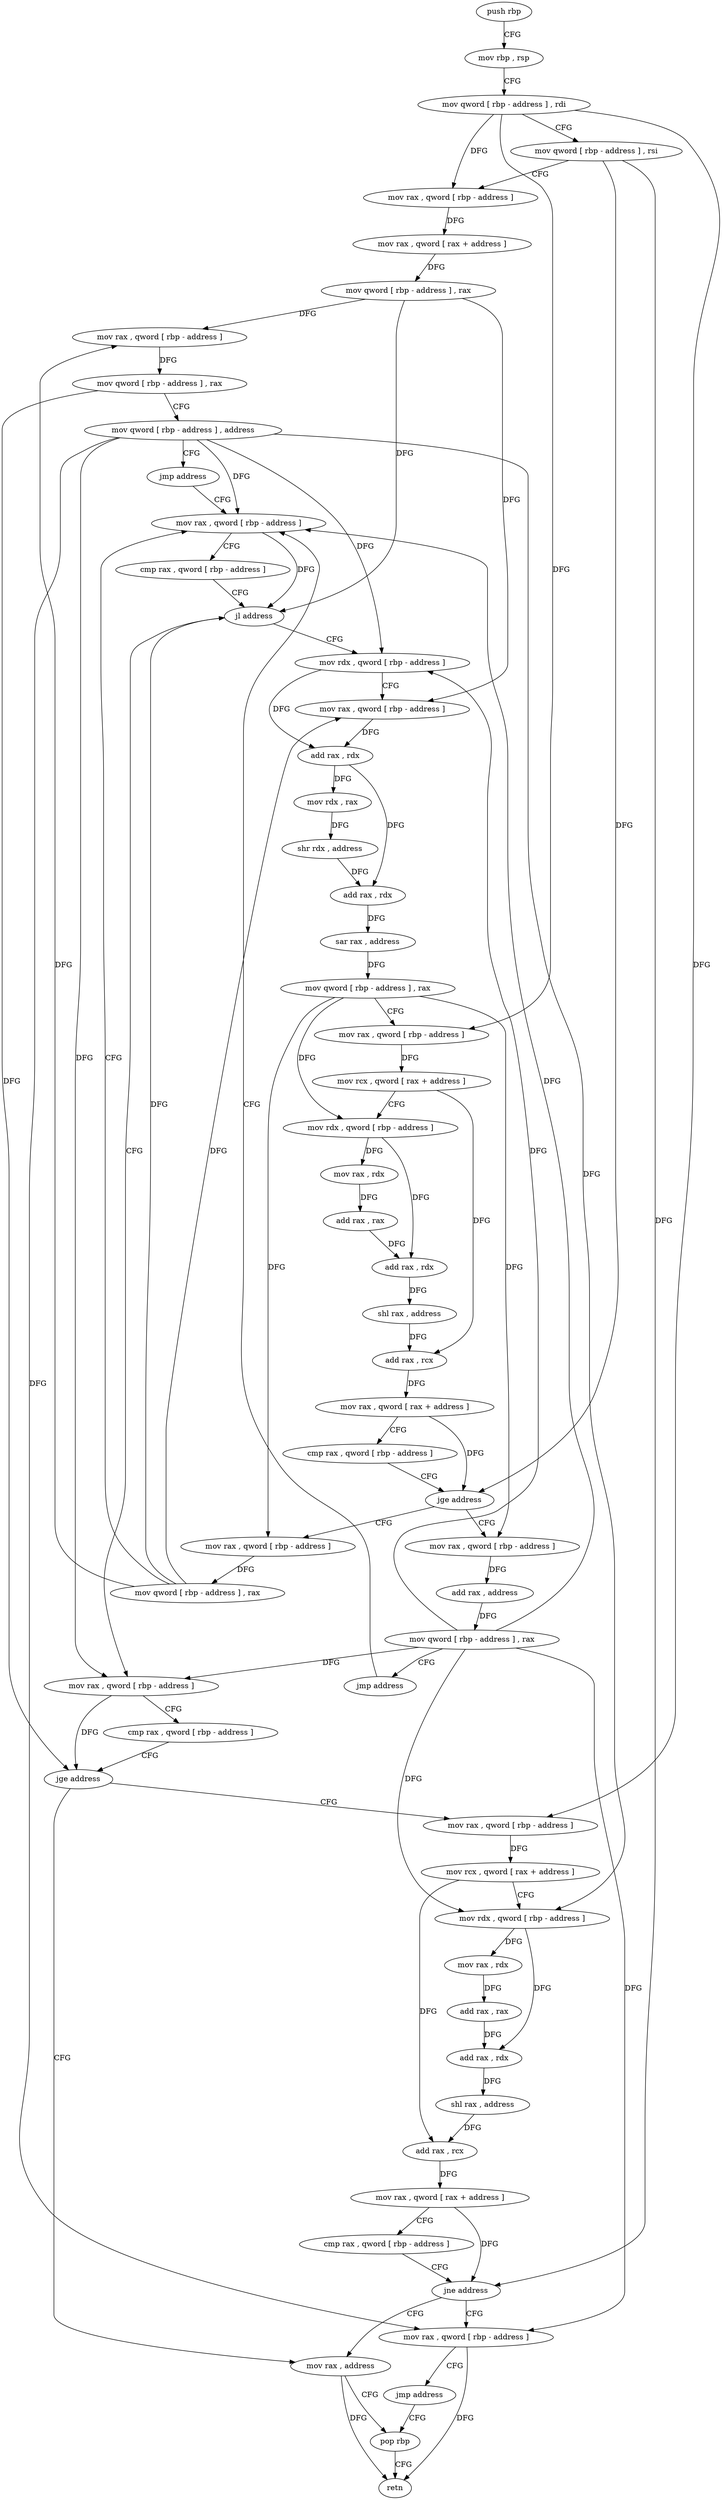digraph "func" {
"4453439" [label = "push rbp" ]
"4453440" [label = "mov rbp , rsp" ]
"4453443" [label = "mov qword [ rbp - address ] , rdi" ]
"4453447" [label = "mov qword [ rbp - address ] , rsi" ]
"4453451" [label = "mov rax , qword [ rbp - address ]" ]
"4453455" [label = "mov rax , qword [ rax + address ]" ]
"4453462" [label = "mov qword [ rbp - address ] , rax" ]
"4453466" [label = "mov rax , qword [ rbp - address ]" ]
"4453470" [label = "mov qword [ rbp - address ] , rax" ]
"4453474" [label = "mov qword [ rbp - address ] , address" ]
"4453482" [label = "jmp address" ]
"4453575" [label = "mov rax , qword [ rbp - address ]" ]
"4453579" [label = "cmp rax , qword [ rbp - address ]" ]
"4453583" [label = "jl address" ]
"4453484" [label = "mov rdx , qword [ rbp - address ]" ]
"4453585" [label = "mov rax , qword [ rbp - address ]" ]
"4453488" [label = "mov rax , qword [ rbp - address ]" ]
"4453492" [label = "add rax , rdx" ]
"4453495" [label = "mov rdx , rax" ]
"4453498" [label = "shr rdx , address" ]
"4453502" [label = "add rax , rdx" ]
"4453505" [label = "sar rax , address" ]
"4453508" [label = "mov qword [ rbp - address ] , rax" ]
"4453512" [label = "mov rax , qword [ rbp - address ]" ]
"4453516" [label = "mov rcx , qword [ rax + address ]" ]
"4453523" [label = "mov rdx , qword [ rbp - address ]" ]
"4453527" [label = "mov rax , rdx" ]
"4453530" [label = "add rax , rax" ]
"4453533" [label = "add rax , rdx" ]
"4453536" [label = "shl rax , address" ]
"4453540" [label = "add rax , rcx" ]
"4453543" [label = "mov rax , qword [ rax + address ]" ]
"4453547" [label = "cmp rax , qword [ rbp - address ]" ]
"4453551" [label = "jge address" ]
"4453567" [label = "mov rax , qword [ rbp - address ]" ]
"4453553" [label = "mov rax , qword [ rbp - address ]" ]
"4453589" [label = "cmp rax , qword [ rbp - address ]" ]
"4453593" [label = "jge address" ]
"4453642" [label = "mov rax , address" ]
"4453595" [label = "mov rax , qword [ rbp - address ]" ]
"4453571" [label = "mov qword [ rbp - address ] , rax" ]
"4453557" [label = "add rax , address" ]
"4453561" [label = "mov qword [ rbp - address ] , rax" ]
"4453565" [label = "jmp address" ]
"4453649" [label = "pop rbp" ]
"4453599" [label = "mov rcx , qword [ rax + address ]" ]
"4453606" [label = "mov rdx , qword [ rbp - address ]" ]
"4453610" [label = "mov rax , rdx" ]
"4453613" [label = "add rax , rax" ]
"4453616" [label = "add rax , rdx" ]
"4453619" [label = "shl rax , address" ]
"4453623" [label = "add rax , rcx" ]
"4453626" [label = "mov rax , qword [ rax + address ]" ]
"4453630" [label = "cmp rax , qword [ rbp - address ]" ]
"4453634" [label = "jne address" ]
"4453636" [label = "mov rax , qword [ rbp - address ]" ]
"4453640" [label = "jmp address" ]
"4453650" [label = "retn" ]
"4453439" -> "4453440" [ label = "CFG" ]
"4453440" -> "4453443" [ label = "CFG" ]
"4453443" -> "4453447" [ label = "CFG" ]
"4453443" -> "4453451" [ label = "DFG" ]
"4453443" -> "4453512" [ label = "DFG" ]
"4453443" -> "4453595" [ label = "DFG" ]
"4453447" -> "4453451" [ label = "CFG" ]
"4453447" -> "4453551" [ label = "DFG" ]
"4453447" -> "4453634" [ label = "DFG" ]
"4453451" -> "4453455" [ label = "DFG" ]
"4453455" -> "4453462" [ label = "DFG" ]
"4453462" -> "4453466" [ label = "DFG" ]
"4453462" -> "4453583" [ label = "DFG" ]
"4453462" -> "4453488" [ label = "DFG" ]
"4453466" -> "4453470" [ label = "DFG" ]
"4453470" -> "4453474" [ label = "CFG" ]
"4453470" -> "4453593" [ label = "DFG" ]
"4453474" -> "4453482" [ label = "CFG" ]
"4453474" -> "4453575" [ label = "DFG" ]
"4453474" -> "4453484" [ label = "DFG" ]
"4453474" -> "4453585" [ label = "DFG" ]
"4453474" -> "4453606" [ label = "DFG" ]
"4453474" -> "4453636" [ label = "DFG" ]
"4453482" -> "4453575" [ label = "CFG" ]
"4453575" -> "4453579" [ label = "CFG" ]
"4453575" -> "4453583" [ label = "DFG" ]
"4453579" -> "4453583" [ label = "CFG" ]
"4453583" -> "4453484" [ label = "CFG" ]
"4453583" -> "4453585" [ label = "CFG" ]
"4453484" -> "4453488" [ label = "CFG" ]
"4453484" -> "4453492" [ label = "DFG" ]
"4453585" -> "4453589" [ label = "CFG" ]
"4453585" -> "4453593" [ label = "DFG" ]
"4453488" -> "4453492" [ label = "DFG" ]
"4453492" -> "4453495" [ label = "DFG" ]
"4453492" -> "4453502" [ label = "DFG" ]
"4453495" -> "4453498" [ label = "DFG" ]
"4453498" -> "4453502" [ label = "DFG" ]
"4453502" -> "4453505" [ label = "DFG" ]
"4453505" -> "4453508" [ label = "DFG" ]
"4453508" -> "4453512" [ label = "CFG" ]
"4453508" -> "4453523" [ label = "DFG" ]
"4453508" -> "4453567" [ label = "DFG" ]
"4453508" -> "4453553" [ label = "DFG" ]
"4453512" -> "4453516" [ label = "DFG" ]
"4453516" -> "4453523" [ label = "CFG" ]
"4453516" -> "4453540" [ label = "DFG" ]
"4453523" -> "4453527" [ label = "DFG" ]
"4453523" -> "4453533" [ label = "DFG" ]
"4453527" -> "4453530" [ label = "DFG" ]
"4453530" -> "4453533" [ label = "DFG" ]
"4453533" -> "4453536" [ label = "DFG" ]
"4453536" -> "4453540" [ label = "DFG" ]
"4453540" -> "4453543" [ label = "DFG" ]
"4453543" -> "4453547" [ label = "CFG" ]
"4453543" -> "4453551" [ label = "DFG" ]
"4453547" -> "4453551" [ label = "CFG" ]
"4453551" -> "4453567" [ label = "CFG" ]
"4453551" -> "4453553" [ label = "CFG" ]
"4453567" -> "4453571" [ label = "DFG" ]
"4453553" -> "4453557" [ label = "DFG" ]
"4453589" -> "4453593" [ label = "CFG" ]
"4453593" -> "4453642" [ label = "CFG" ]
"4453593" -> "4453595" [ label = "CFG" ]
"4453642" -> "4453649" [ label = "CFG" ]
"4453642" -> "4453650" [ label = "DFG" ]
"4453595" -> "4453599" [ label = "DFG" ]
"4453571" -> "4453575" [ label = "CFG" ]
"4453571" -> "4453466" [ label = "DFG" ]
"4453571" -> "4453583" [ label = "DFG" ]
"4453571" -> "4453488" [ label = "DFG" ]
"4453557" -> "4453561" [ label = "DFG" ]
"4453561" -> "4453565" [ label = "CFG" ]
"4453561" -> "4453575" [ label = "DFG" ]
"4453561" -> "4453484" [ label = "DFG" ]
"4453561" -> "4453585" [ label = "DFG" ]
"4453561" -> "4453606" [ label = "DFG" ]
"4453561" -> "4453636" [ label = "DFG" ]
"4453565" -> "4453575" [ label = "CFG" ]
"4453649" -> "4453650" [ label = "CFG" ]
"4453599" -> "4453606" [ label = "CFG" ]
"4453599" -> "4453623" [ label = "DFG" ]
"4453606" -> "4453610" [ label = "DFG" ]
"4453606" -> "4453616" [ label = "DFG" ]
"4453610" -> "4453613" [ label = "DFG" ]
"4453613" -> "4453616" [ label = "DFG" ]
"4453616" -> "4453619" [ label = "DFG" ]
"4453619" -> "4453623" [ label = "DFG" ]
"4453623" -> "4453626" [ label = "DFG" ]
"4453626" -> "4453630" [ label = "CFG" ]
"4453626" -> "4453634" [ label = "DFG" ]
"4453630" -> "4453634" [ label = "CFG" ]
"4453634" -> "4453642" [ label = "CFG" ]
"4453634" -> "4453636" [ label = "CFG" ]
"4453636" -> "4453640" [ label = "CFG" ]
"4453636" -> "4453650" [ label = "DFG" ]
"4453640" -> "4453649" [ label = "CFG" ]
}
